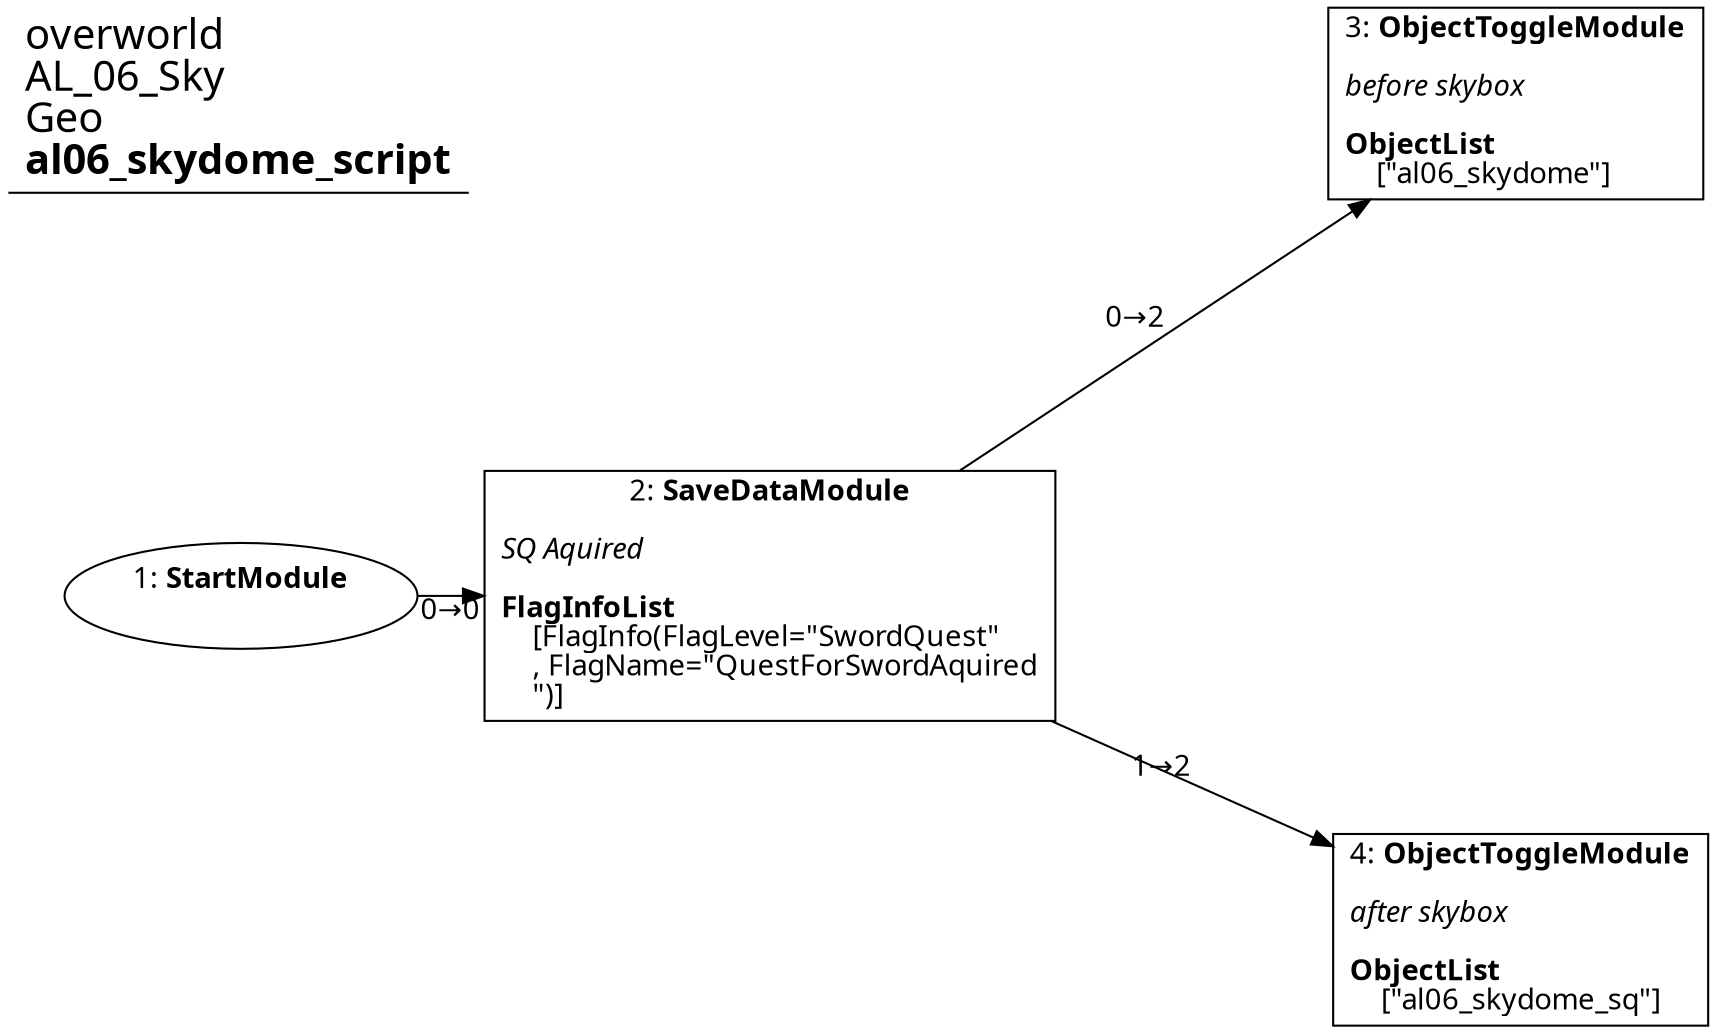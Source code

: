 digraph {
    layout = fdp;
    overlap = prism;
    sep = "+16";
    splines = spline;

    node [ shape = box ];

    graph [ fontname = "Segoe UI" ];
    node [ fontname = "Segoe UI" ];
    edge [ fontname = "Segoe UI" ];

    1 [ label = <1: <b>StartModule</b><br/><br/>> ];
    1 [ shape = oval ]
    1 [ pos = "0.010000001,-0.21200001!" ];
    1 -> 2 [ label = "0→0" ];

    2 [ label = <2: <b>SaveDataModule</b><br/><br/><i>SQ Aquired<br align="left"/></i><br align="left"/><b>FlagInfoList</b><br align="left"/>    [FlagInfo(FlagLevel=&quot;SwordQuest&quot;<br align="left"/>    , FlagName=&quot;QuestForSwordAquired<br align="left"/>    &quot;)]<br align="left"/>> ];
    2 [ pos = "0.22700001,-0.21200001!" ];
    2 -> 4 [ label = "1→2" ];
    2 -> 3 [ label = "0→2" ];

    3 [ label = <3: <b>ObjectToggleModule</b><br/><br/><i>before skybox<br align="left"/></i><br align="left"/><b>ObjectList</b><br align="left"/>    [&quot;al06_skydome&quot;]<br align="left"/>> ];
    3 [ pos = "0.53300005,-0.010000001!" ];

    4 [ label = <4: <b>ObjectToggleModule</b><br/><br/><i>after skybox<br align="left"/></i><br align="left"/><b>ObjectList</b><br align="left"/>    [&quot;al06_skydome_sq&quot;]<br align="left"/>> ];
    4 [ pos = "0.535,-0.349!" ];

    title [ pos = "0.009000001,-0.009000001!" ];
    title [ shape = underline ];
    title [ label = <<font point-size="20">overworld<br align="left"/>AL_06_Sky<br align="left"/>Geo<br align="left"/><b>al06_skydome_script</b><br align="left"/></font>> ];
}
